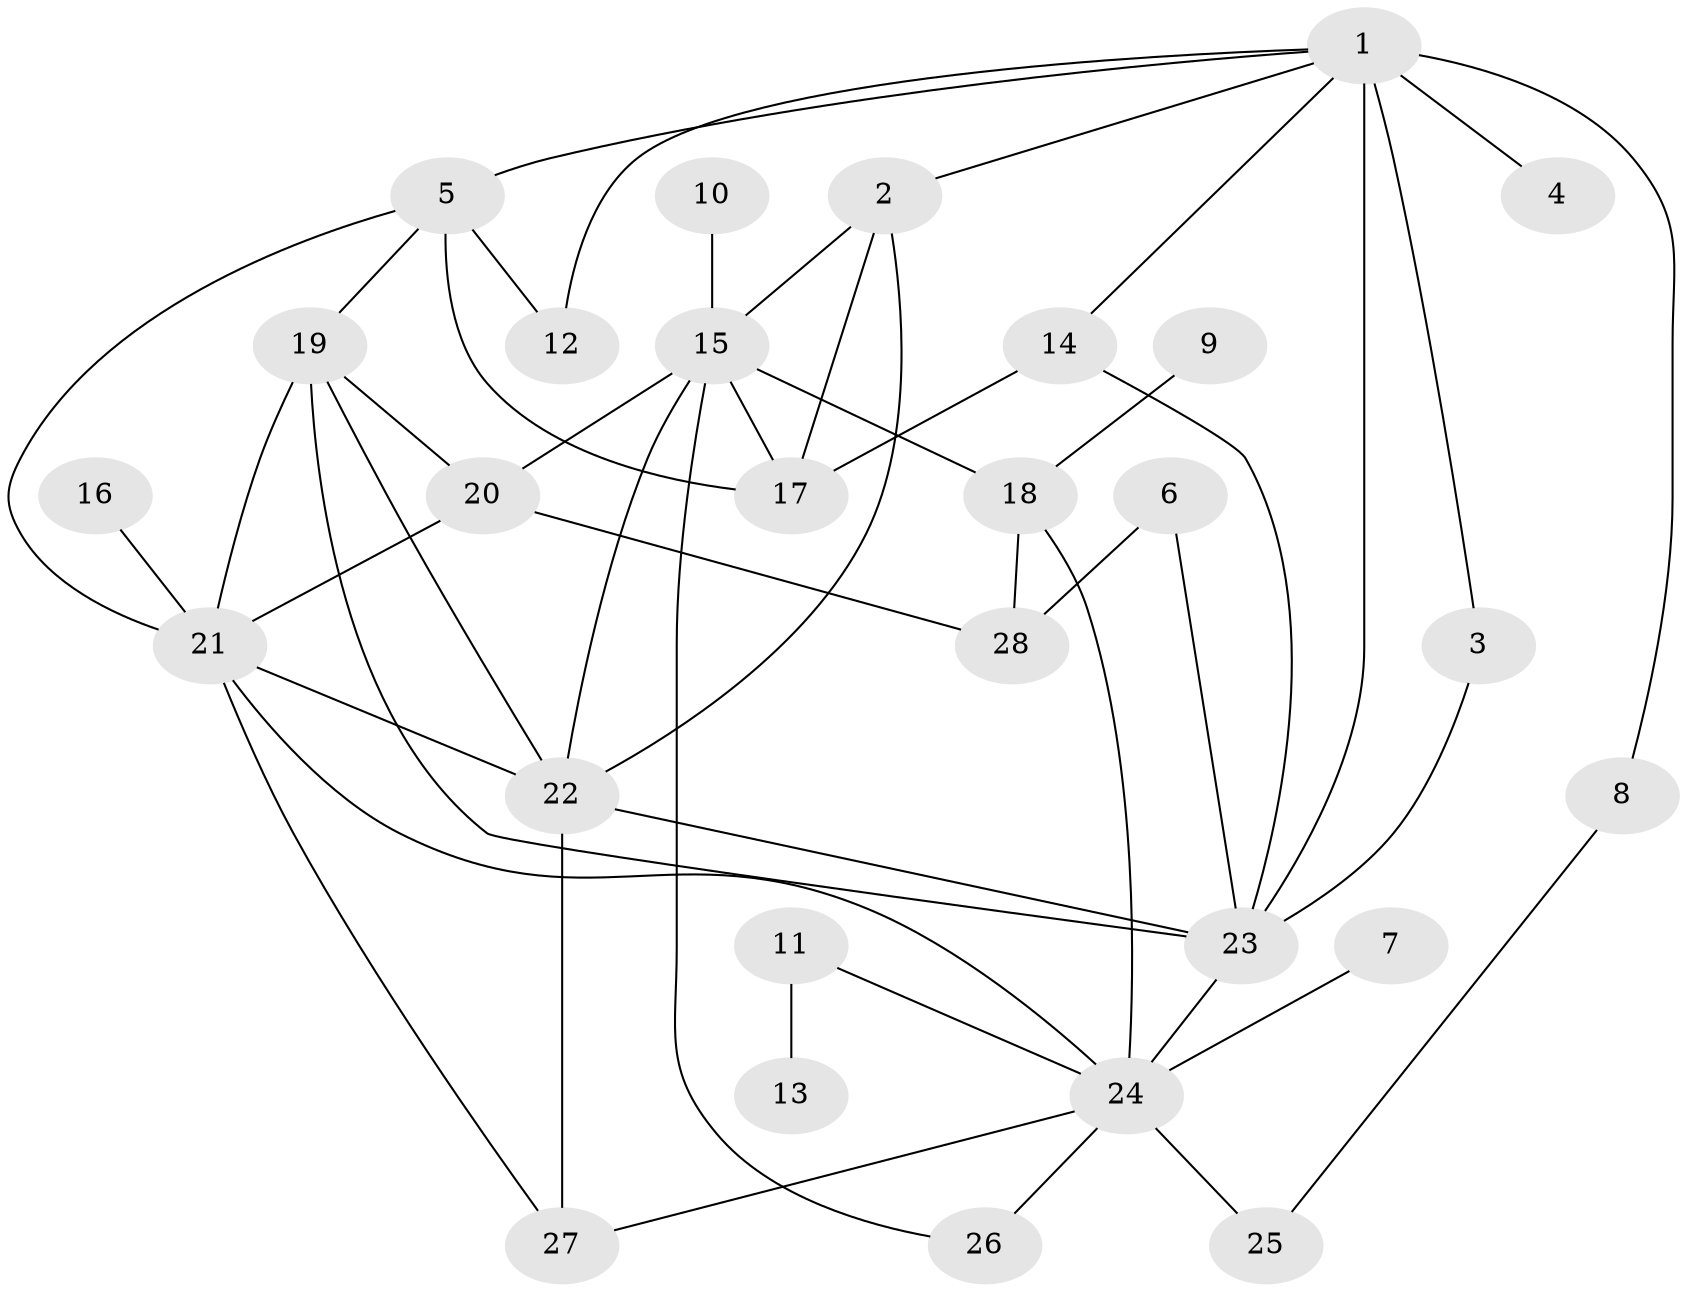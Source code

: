 // original degree distribution, {7: 0.03636363636363636, 4: 0.12727272727272726, 8: 0.01818181818181818, 6: 0.03636363636363636, 3: 0.2727272727272727, 5: 0.05454545454545454, 2: 0.2727272727272727, 1: 0.18181818181818182}
// Generated by graph-tools (version 1.1) at 2025/49/03/09/25 03:49:16]
// undirected, 28 vertices, 49 edges
graph export_dot {
graph [start="1"]
  node [color=gray90,style=filled];
  1;
  2;
  3;
  4;
  5;
  6;
  7;
  8;
  9;
  10;
  11;
  12;
  13;
  14;
  15;
  16;
  17;
  18;
  19;
  20;
  21;
  22;
  23;
  24;
  25;
  26;
  27;
  28;
  1 -- 2 [weight=1.0];
  1 -- 3 [weight=1.0];
  1 -- 4 [weight=1.0];
  1 -- 5 [weight=1.0];
  1 -- 8 [weight=1.0];
  1 -- 12 [weight=1.0];
  1 -- 14 [weight=1.0];
  1 -- 23 [weight=2.0];
  2 -- 15 [weight=1.0];
  2 -- 17 [weight=1.0];
  2 -- 22 [weight=1.0];
  3 -- 23 [weight=1.0];
  5 -- 12 [weight=1.0];
  5 -- 17 [weight=1.0];
  5 -- 19 [weight=1.0];
  5 -- 21 [weight=1.0];
  6 -- 23 [weight=1.0];
  6 -- 28 [weight=1.0];
  7 -- 24 [weight=1.0];
  8 -- 25 [weight=1.0];
  9 -- 18 [weight=1.0];
  10 -- 15 [weight=1.0];
  11 -- 13 [weight=1.0];
  11 -- 24 [weight=1.0];
  14 -- 17 [weight=1.0];
  14 -- 23 [weight=1.0];
  15 -- 17 [weight=1.0];
  15 -- 18 [weight=1.0];
  15 -- 20 [weight=1.0];
  15 -- 22 [weight=1.0];
  15 -- 26 [weight=1.0];
  16 -- 21 [weight=1.0];
  18 -- 24 [weight=1.0];
  18 -- 28 [weight=1.0];
  19 -- 20 [weight=1.0];
  19 -- 21 [weight=2.0];
  19 -- 22 [weight=1.0];
  19 -- 23 [weight=1.0];
  20 -- 21 [weight=1.0];
  20 -- 28 [weight=1.0];
  21 -- 22 [weight=1.0];
  21 -- 24 [weight=1.0];
  21 -- 27 [weight=1.0];
  22 -- 23 [weight=1.0];
  22 -- 27 [weight=1.0];
  23 -- 24 [weight=2.0];
  24 -- 25 [weight=1.0];
  24 -- 26 [weight=1.0];
  24 -- 27 [weight=1.0];
}
